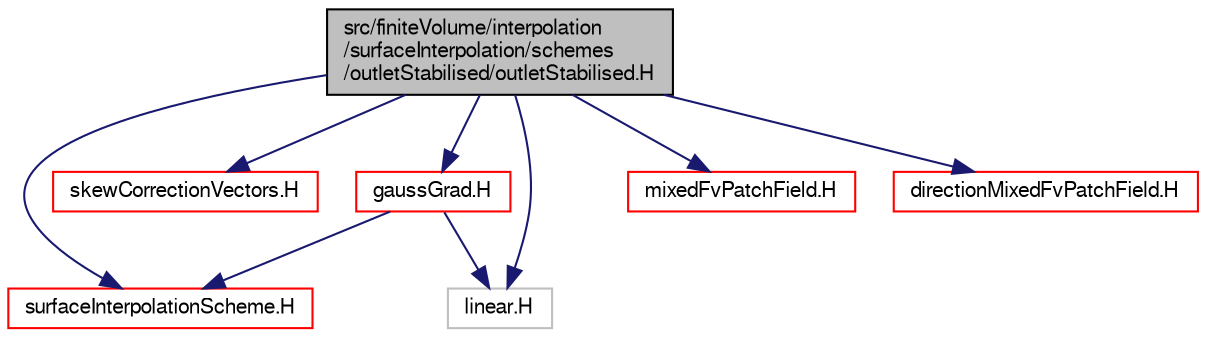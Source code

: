 digraph "src/finiteVolume/interpolation/surfaceInterpolation/schemes/outletStabilised/outletStabilised.H"
{
  bgcolor="transparent";
  edge [fontname="FreeSans",fontsize="10",labelfontname="FreeSans",labelfontsize="10"];
  node [fontname="FreeSans",fontsize="10",shape=record];
  Node0 [label="src/finiteVolume/interpolation\l/surfaceInterpolation/schemes\l/outletStabilised/outletStabilised.H",height=0.2,width=0.4,color="black", fillcolor="grey75", style="filled", fontcolor="black"];
  Node0 -> Node1 [color="midnightblue",fontsize="10",style="solid",fontname="FreeSans"];
  Node1 [label="surfaceInterpolationScheme.H",height=0.2,width=0.4,color="red",URL="$a04319.html"];
  Node0 -> Node80 [color="midnightblue",fontsize="10",style="solid",fontname="FreeSans"];
  Node80 [label="skewCorrectionVectors.H",height=0.2,width=0.4,color="red",URL="$a04286.html"];
  Node0 -> Node305 [color="midnightblue",fontsize="10",style="solid",fontname="FreeSans"];
  Node305 [label="linear.H",height=0.2,width=0.4,color="grey75"];
  Node0 -> Node306 [color="midnightblue",fontsize="10",style="solid",fontname="FreeSans"];
  Node306 [label="gaussGrad.H",height=0.2,width=0.4,color="red",URL="$a03107.html"];
  Node306 -> Node1 [color="midnightblue",fontsize="10",style="solid",fontname="FreeSans"];
  Node306 -> Node305 [color="midnightblue",fontsize="10",style="solid",fontname="FreeSans"];
  Node0 -> Node308 [color="midnightblue",fontsize="10",style="solid",fontname="FreeSans"];
  Node308 [label="mixedFvPatchField.H",height=0.2,width=0.4,color="red",URL="$a01493.html"];
  Node0 -> Node310 [color="midnightblue",fontsize="10",style="solid",fontname="FreeSans"];
  Node310 [label="directionMixedFvPatchField.H",height=0.2,width=0.4,color="red",URL="$a01448.html"];
}
